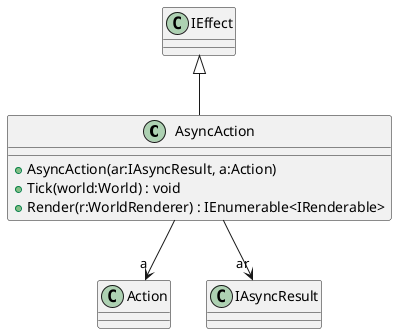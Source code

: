 @startuml
class AsyncAction {
    + AsyncAction(ar:IAsyncResult, a:Action)
    + Tick(world:World) : void
    + Render(r:WorldRenderer) : IEnumerable<IRenderable>
}
IEffect <|-- AsyncAction
AsyncAction --> "a" Action
AsyncAction --> "ar" IAsyncResult
@enduml
